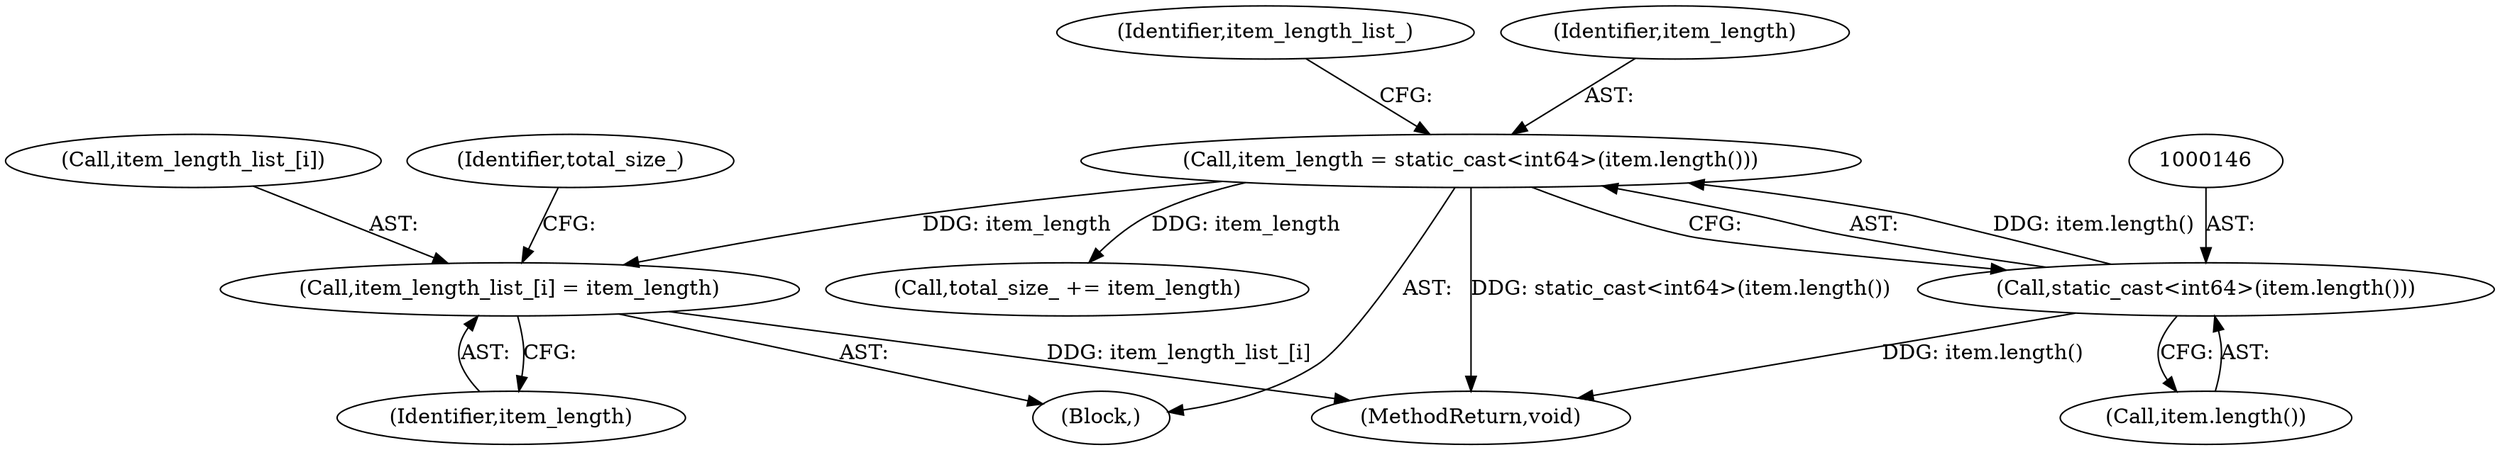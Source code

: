 digraph "1_Chrome_58936737b65052775b67b1409b87edbbbc09f72b_0@array" {
"1000148" [label="(Call,item_length_list_[i] = item_length)"];
"1000143" [label="(Call,item_length = static_cast<int64>(item.length()))"];
"1000145" [label="(Call,static_cast<int64>(item.length()))"];
"1000154" [label="(Identifier,total_size_)"];
"1000153" [label="(Call,total_size_ += item_length)"];
"1000152" [label="(Identifier,item_length)"];
"1000162" [label="(MethodReturn,void)"];
"1000145" [label="(Call,static_cast<int64>(item.length()))"];
"1000150" [label="(Identifier,item_length_list_)"];
"1000123" [label="(Block,)"];
"1000148" [label="(Call,item_length_list_[i] = item_length)"];
"1000149" [label="(Call,item_length_list_[i])"];
"1000147" [label="(Call,item.length())"];
"1000143" [label="(Call,item_length = static_cast<int64>(item.length()))"];
"1000144" [label="(Identifier,item_length)"];
"1000148" -> "1000123"  [label="AST: "];
"1000148" -> "1000152"  [label="CFG: "];
"1000149" -> "1000148"  [label="AST: "];
"1000152" -> "1000148"  [label="AST: "];
"1000154" -> "1000148"  [label="CFG: "];
"1000148" -> "1000162"  [label="DDG: item_length_list_[i]"];
"1000143" -> "1000148"  [label="DDG: item_length"];
"1000143" -> "1000123"  [label="AST: "];
"1000143" -> "1000145"  [label="CFG: "];
"1000144" -> "1000143"  [label="AST: "];
"1000145" -> "1000143"  [label="AST: "];
"1000150" -> "1000143"  [label="CFG: "];
"1000143" -> "1000162"  [label="DDG: static_cast<int64>(item.length())"];
"1000145" -> "1000143"  [label="DDG: item.length()"];
"1000143" -> "1000153"  [label="DDG: item_length"];
"1000145" -> "1000147"  [label="CFG: "];
"1000146" -> "1000145"  [label="AST: "];
"1000147" -> "1000145"  [label="AST: "];
"1000145" -> "1000162"  [label="DDG: item.length()"];
}
